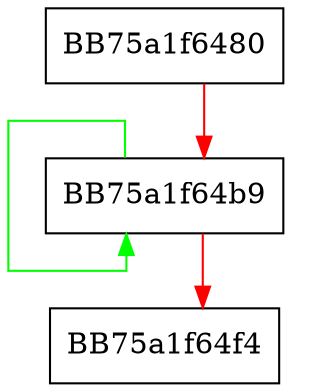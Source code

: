 digraph luaopen_mp {
  node [shape="box"];
  graph [splines=ortho];
  BB75a1f6480 -> BB75a1f64b9 [color="red"];
  BB75a1f64b9 -> BB75a1f64b9 [color="green"];
  BB75a1f64b9 -> BB75a1f64f4 [color="red"];
}